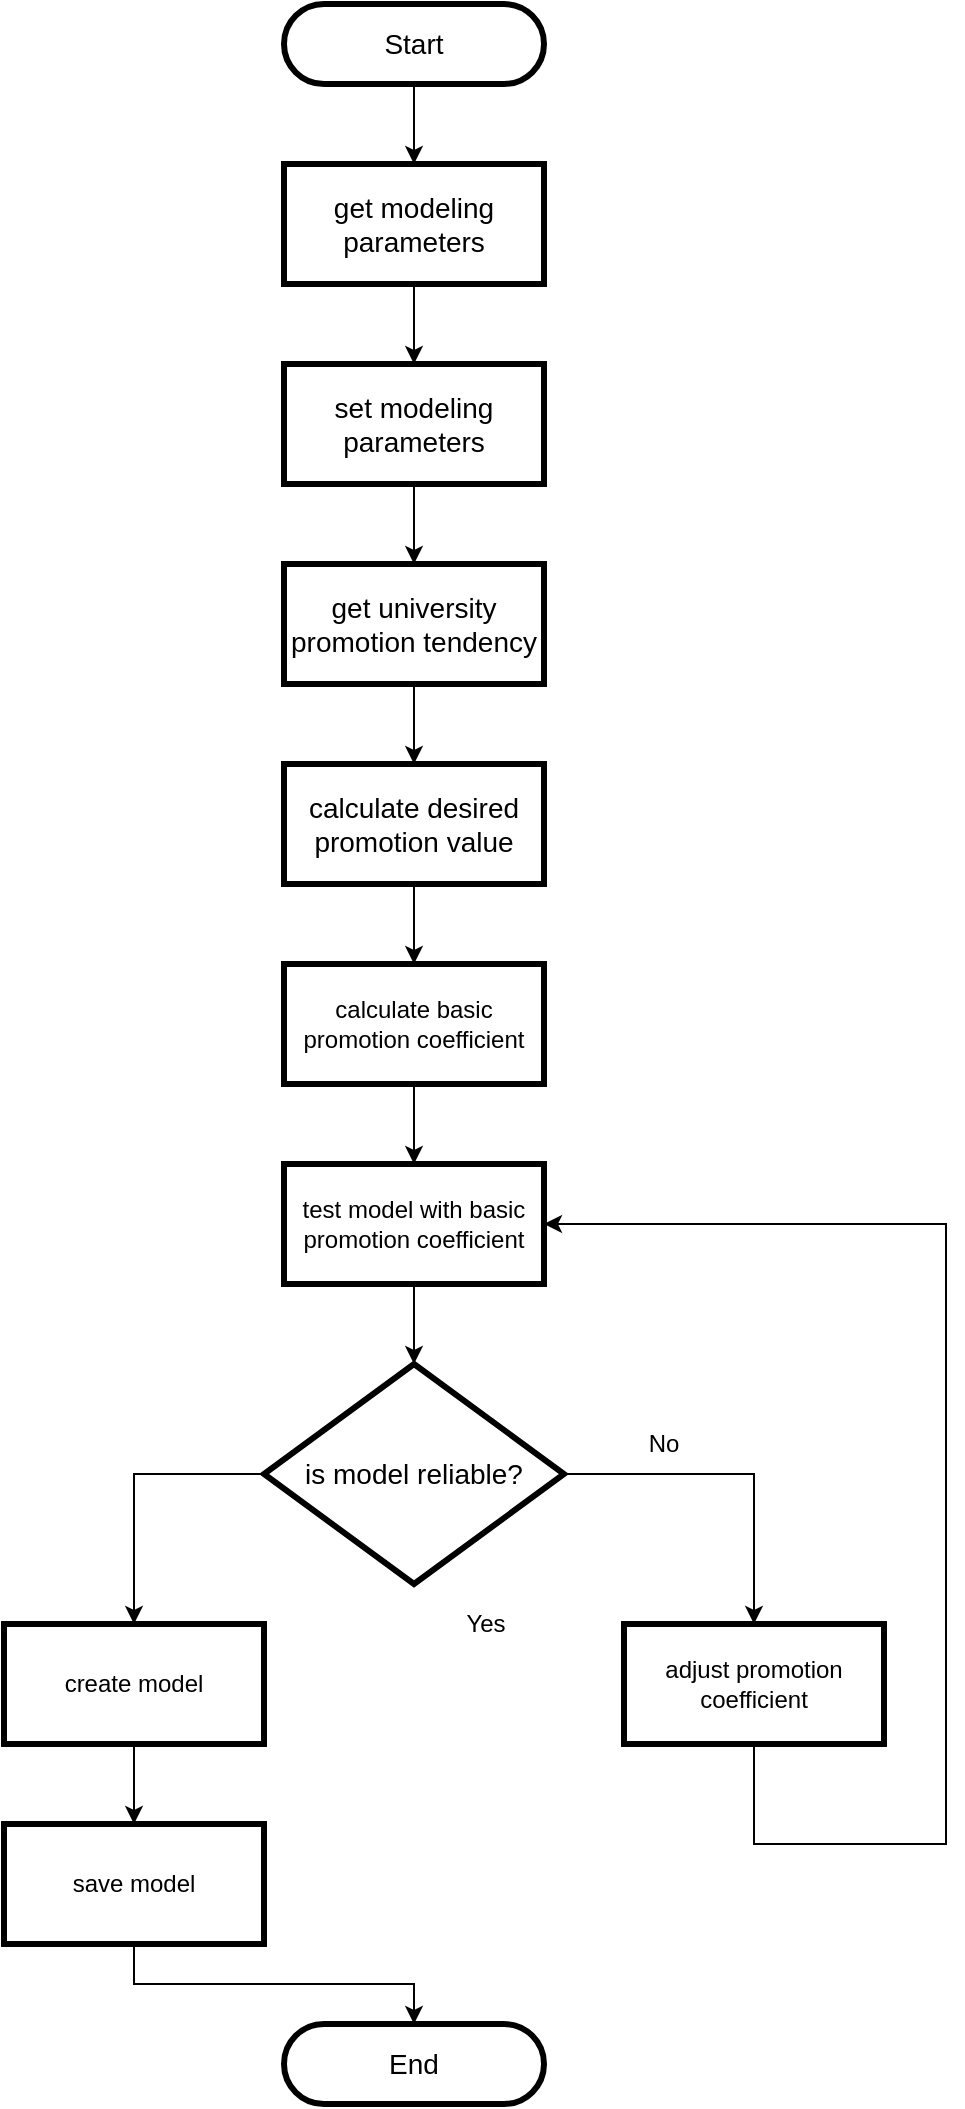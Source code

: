 <mxfile version="13.1.3" type="google"><diagram id="QWTz4LVFVbUMeHO8v9DH" name="Page-1"><mxGraphModel dx="2234" dy="2549" grid="1" gridSize="10" guides="1" tooltips="1" connect="1" arrows="1" fold="1" page="1" pageScale="1" pageWidth="827" pageHeight="1169" math="0" shadow="0"><root><mxCell id="0"/><mxCell id="1" parent="0"/><mxCell id="gJvzd2zg8pBIdUXx1aOx-19" style="edgeStyle=orthogonalEdgeStyle;rounded=0;orthogonalLoop=1;jettySize=auto;html=1;exitX=0.5;exitY=1;exitDx=0;exitDy=0;entryX=0.5;entryY=0;entryDx=0;entryDy=0;" edge="1" parent="1" source="gJvzd2zg8pBIdUXx1aOx-1" target="gJvzd2zg8pBIdUXx1aOx-9"><mxGeometry relative="1" as="geometry"/></mxCell><mxCell id="gJvzd2zg8pBIdUXx1aOx-1" value="&lt;span style=&quot;font-size: 14px&quot;&gt;Start&lt;/span&gt;" style="rounded=1;whiteSpace=wrap;html=1;strokeWidth=3;spacing=15;arcSize=50;absoluteArcSize=0;" vertex="1" parent="1"><mxGeometry x="349" y="-1160" width="130" height="40" as="geometry"/></mxCell><mxCell id="gJvzd2zg8pBIdUXx1aOx-25" style="edgeStyle=orthogonalEdgeStyle;rounded=0;orthogonalLoop=1;jettySize=auto;html=1;exitX=0.5;exitY=1;exitDx=0;exitDy=0;entryX=0.5;entryY=0;entryDx=0;entryDy=0;" edge="1" parent="1" source="gJvzd2zg8pBIdUXx1aOx-2" target="gJvzd2zg8pBIdUXx1aOx-3"><mxGeometry relative="1" as="geometry"/></mxCell><mxCell id="gJvzd2zg8pBIdUXx1aOx-2" value="&lt;span style=&quot;font-size: 14px&quot;&gt;get university promotion tendency&lt;/span&gt;" style="rounded=0;whiteSpace=wrap;html=1;strokeWidth=3;" vertex="1" parent="1"><mxGeometry x="349" y="-880" width="130" height="60" as="geometry"/></mxCell><mxCell id="gJvzd2zg8pBIdUXx1aOx-24" style="edgeStyle=orthogonalEdgeStyle;rounded=0;orthogonalLoop=1;jettySize=auto;html=1;exitX=0.5;exitY=1;exitDx=0;exitDy=0;entryX=0.5;entryY=0;entryDx=0;entryDy=0;" edge="1" parent="1" source="gJvzd2zg8pBIdUXx1aOx-3" target="gJvzd2zg8pBIdUXx1aOx-4"><mxGeometry relative="1" as="geometry"/></mxCell><mxCell id="gJvzd2zg8pBIdUXx1aOx-3" value="&lt;span style=&quot;font-size: 14px&quot;&gt;calculate desired promotion value&lt;/span&gt;" style="rounded=0;whiteSpace=wrap;html=1;strokeWidth=3;" vertex="1" parent="1"><mxGeometry x="349" y="-780" width="130" height="60" as="geometry"/></mxCell><mxCell id="gJvzd2zg8pBIdUXx1aOx-23" style="edgeStyle=orthogonalEdgeStyle;rounded=0;orthogonalLoop=1;jettySize=auto;html=1;exitX=0.5;exitY=1;exitDx=0;exitDy=0;entryX=0.5;entryY=0;entryDx=0;entryDy=0;" edge="1" parent="1" source="gJvzd2zg8pBIdUXx1aOx-4" target="gJvzd2zg8pBIdUXx1aOx-6"><mxGeometry relative="1" as="geometry"/></mxCell><mxCell id="gJvzd2zg8pBIdUXx1aOx-4" value="calculate basic promotion coefficient" style="rounded=0;whiteSpace=wrap;html=1;strokeWidth=3;" vertex="1" parent="1"><mxGeometry x="349" y="-680" width="130" height="60" as="geometry"/></mxCell><mxCell id="gJvzd2zg8pBIdUXx1aOx-11" style="edgeStyle=orthogonalEdgeStyle;rounded=0;orthogonalLoop=1;jettySize=auto;html=1;exitX=1;exitY=0.5;exitDx=0;exitDy=0;entryX=0.5;entryY=0;entryDx=0;entryDy=0;" edge="1" parent="1" source="gJvzd2zg8pBIdUXx1aOx-5" target="gJvzd2zg8pBIdUXx1aOx-10"><mxGeometry relative="1" as="geometry"/></mxCell><mxCell id="gJvzd2zg8pBIdUXx1aOx-15" style="edgeStyle=orthogonalEdgeStyle;rounded=0;orthogonalLoop=1;jettySize=auto;html=1;exitX=0;exitY=0.5;exitDx=0;exitDy=0;entryX=0.5;entryY=0;entryDx=0;entryDy=0;" edge="1" parent="1" source="gJvzd2zg8pBIdUXx1aOx-5" target="gJvzd2zg8pBIdUXx1aOx-7"><mxGeometry relative="1" as="geometry"/></mxCell><mxCell id="gJvzd2zg8pBIdUXx1aOx-5" value="&lt;span style=&quot;font-size: 14px&quot;&gt;is model reliable?&lt;/span&gt;" style="rhombus;whiteSpace=wrap;html=1;rounded=0;strokeWidth=3;" vertex="1" parent="1"><mxGeometry x="339" y="-480" width="150" height="110" as="geometry"/></mxCell><mxCell id="gJvzd2zg8pBIdUXx1aOx-22" style="edgeStyle=orthogonalEdgeStyle;rounded=0;orthogonalLoop=1;jettySize=auto;html=1;exitX=0.5;exitY=1;exitDx=0;exitDy=0;entryX=0.5;entryY=0;entryDx=0;entryDy=0;" edge="1" parent="1" source="gJvzd2zg8pBIdUXx1aOx-6" target="gJvzd2zg8pBIdUXx1aOx-5"><mxGeometry relative="1" as="geometry"/></mxCell><mxCell id="gJvzd2zg8pBIdUXx1aOx-6" value="test model with basic promotion coefficient" style="rounded=0;whiteSpace=wrap;html=1;strokeWidth=3;" vertex="1" parent="1"><mxGeometry x="349" y="-580" width="130" height="60" as="geometry"/></mxCell><mxCell id="gJvzd2zg8pBIdUXx1aOx-17" style="edgeStyle=orthogonalEdgeStyle;rounded=0;orthogonalLoop=1;jettySize=auto;html=1;exitX=0.5;exitY=1;exitDx=0;exitDy=0;entryX=0.5;entryY=0;entryDx=0;entryDy=0;" edge="1" parent="1" source="gJvzd2zg8pBIdUXx1aOx-7" target="gJvzd2zg8pBIdUXx1aOx-8"><mxGeometry relative="1" as="geometry"/></mxCell><mxCell id="gJvzd2zg8pBIdUXx1aOx-7" value="create model" style="rounded=0;whiteSpace=wrap;html=1;strokeWidth=3;" vertex="1" parent="1"><mxGeometry x="209" y="-350" width="130" height="60" as="geometry"/></mxCell><mxCell id="gJvzd2zg8pBIdUXx1aOx-21" style="edgeStyle=orthogonalEdgeStyle;rounded=0;orthogonalLoop=1;jettySize=auto;html=1;exitX=0.5;exitY=1;exitDx=0;exitDy=0;entryX=0.5;entryY=0;entryDx=0;entryDy=0;" edge="1" parent="1" source="gJvzd2zg8pBIdUXx1aOx-8" target="gJvzd2zg8pBIdUXx1aOx-20"><mxGeometry relative="1" as="geometry"/></mxCell><mxCell id="gJvzd2zg8pBIdUXx1aOx-8" value="save model" style="rounded=0;whiteSpace=wrap;html=1;strokeWidth=3;" vertex="1" parent="1"><mxGeometry x="209" y="-250" width="130" height="60" as="geometry"/></mxCell><mxCell id="gJvzd2zg8pBIdUXx1aOx-27" style="edgeStyle=orthogonalEdgeStyle;rounded=0;orthogonalLoop=1;jettySize=auto;html=1;exitX=0.5;exitY=1;exitDx=0;exitDy=0;entryX=0.5;entryY=0;entryDx=0;entryDy=0;" edge="1" parent="1" source="gJvzd2zg8pBIdUXx1aOx-9" target="gJvzd2zg8pBIdUXx1aOx-18"><mxGeometry relative="1" as="geometry"/></mxCell><mxCell id="gJvzd2zg8pBIdUXx1aOx-9" value="&lt;span style=&quot;font-size: 14px&quot;&gt;get modeling parameters&lt;/span&gt;" style="rounded=0;whiteSpace=wrap;html=1;strokeWidth=3;" vertex="1" parent="1"><mxGeometry x="349" y="-1080" width="130" height="60" as="geometry"/></mxCell><mxCell id="gJvzd2zg8pBIdUXx1aOx-12" style="edgeStyle=orthogonalEdgeStyle;rounded=0;orthogonalLoop=1;jettySize=auto;html=1;exitX=0.5;exitY=1;exitDx=0;exitDy=0;entryX=1;entryY=0.5;entryDx=0;entryDy=0;" edge="1" parent="1" source="gJvzd2zg8pBIdUXx1aOx-10" target="gJvzd2zg8pBIdUXx1aOx-6"><mxGeometry relative="1" as="geometry"><Array as="points"><mxPoint x="584" y="-240"/><mxPoint x="680" y="-240"/><mxPoint x="680" y="-550"/></Array></mxGeometry></mxCell><mxCell id="gJvzd2zg8pBIdUXx1aOx-10" value="adjust promotion coefficient" style="rounded=0;whiteSpace=wrap;html=1;strokeWidth=3;" vertex="1" parent="1"><mxGeometry x="519" y="-350" width="130" height="60" as="geometry"/></mxCell><mxCell id="gJvzd2zg8pBIdUXx1aOx-14" value="No" style="text;html=1;strokeColor=none;fillColor=none;align=center;verticalAlign=middle;whiteSpace=wrap;rounded=0;" vertex="1" parent="1"><mxGeometry x="519" y="-450" width="40" height="20" as="geometry"/></mxCell><mxCell id="gJvzd2zg8pBIdUXx1aOx-16" value="Yes" style="text;html=1;strokeColor=none;fillColor=none;align=center;verticalAlign=middle;whiteSpace=wrap;rounded=0;" vertex="1" parent="1"><mxGeometry x="430" y="-360" width="40" height="20" as="geometry"/></mxCell><mxCell id="gJvzd2zg8pBIdUXx1aOx-26" style="edgeStyle=orthogonalEdgeStyle;rounded=0;orthogonalLoop=1;jettySize=auto;html=1;exitX=0.5;exitY=1;exitDx=0;exitDy=0;entryX=0.5;entryY=0;entryDx=0;entryDy=0;" edge="1" parent="1" source="gJvzd2zg8pBIdUXx1aOx-18" target="gJvzd2zg8pBIdUXx1aOx-2"><mxGeometry relative="1" as="geometry"/></mxCell><mxCell id="gJvzd2zg8pBIdUXx1aOx-18" value="&lt;span style=&quot;font-size: 14px&quot;&gt;set modeling parameters&lt;/span&gt;" style="rounded=0;whiteSpace=wrap;html=1;strokeWidth=3;" vertex="1" parent="1"><mxGeometry x="349" y="-980" width="130" height="60" as="geometry"/></mxCell><mxCell id="gJvzd2zg8pBIdUXx1aOx-20" value="&lt;span style=&quot;font-size: 14px&quot;&gt;End&lt;/span&gt;" style="rounded=1;whiteSpace=wrap;html=1;strokeWidth=3;spacing=15;arcSize=50;absoluteArcSize=0;" vertex="1" parent="1"><mxGeometry x="349" y="-150" width="130" height="40" as="geometry"/></mxCell></root></mxGraphModel></diagram></mxfile>